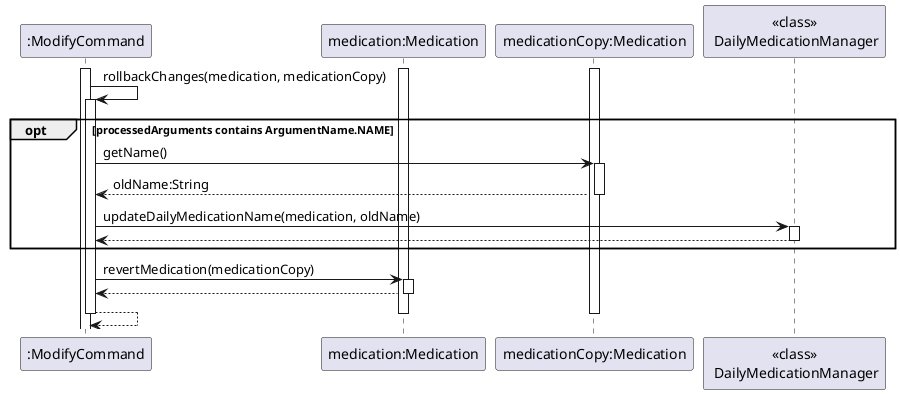 @startuml
participant ":ModifyCommand" as ModifyCommand
participant "medication:Medication" as MED
participant "medicationCopy:Medication" as COPY
participant "<<class>>\n DailyMedicationManager" as DailyMedicationManager

activate ModifyCommand
activate MED
activate COPY
ModifyCommand -> ModifyCommand: rollbackChanges(medication, medicationCopy)
activate ModifyCommand

opt processedArguments contains ArgumentName.NAME
    ModifyCommand -> COPY: getName()
    activate COPY
    COPY --> ModifyCommand: oldName:String
    deactivate COPY
    ModifyCommand -> DailyMedicationManager: updateDailyMedicationName(medication, oldName)
    activate DailyMedicationManager
    DailyMedicationManager --> ModifyCommand
    deactivate DailyMedicationManager
end
ModifyCommand -> MED: revertMedication(medicationCopy)
activate MED
MED --> ModifyCommand
deactivate MED

ModifyCommand --> ModifyCommand
deactivate COPY
deactivate MED
deactivate ModifyCommand
@enduml